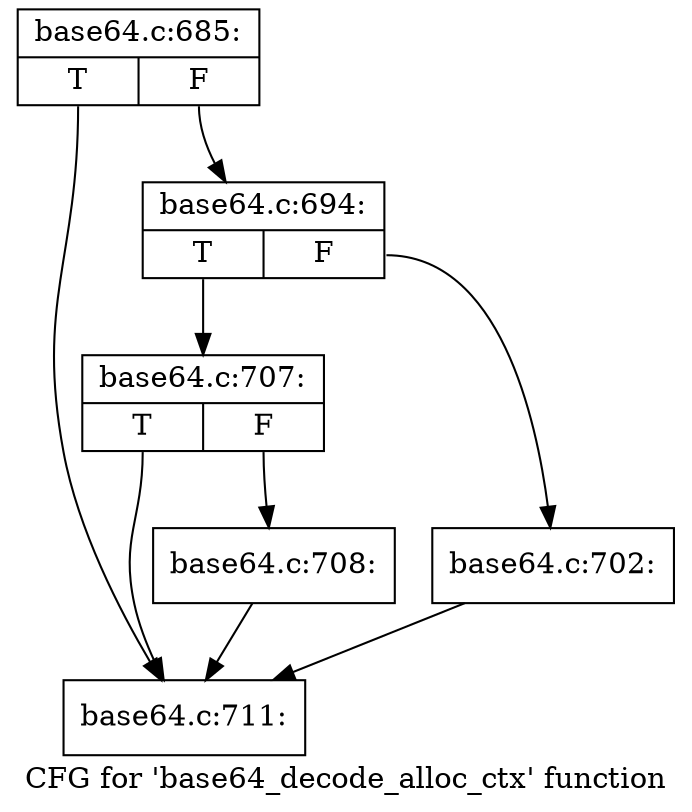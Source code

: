 digraph "CFG for 'base64_decode_alloc_ctx' function" {
	label="CFG for 'base64_decode_alloc_ctx' function";

	Node0xd27a6e0 [shape=record,label="{base64.c:685:|{<s0>T|<s1>F}}"];
	Node0xd27a6e0:s0 -> Node0xd2e8b50;
	Node0xd27a6e0:s1 -> Node0xd2e8650;
	Node0xd2e8650 [shape=record,label="{base64.c:694:|{<s0>T|<s1>F}}"];
	Node0xd2e8650:s0 -> Node0xd2e8da0;
	Node0xd2e8650:s1 -> Node0xd2e8d30;
	Node0xd2e8d30 [shape=record,label="{base64.c:702:}"];
	Node0xd2e8d30 -> Node0xd2e8b50;
	Node0xd2e8da0 [shape=record,label="{base64.c:707:|{<s0>T|<s1>F}}"];
	Node0xd2e8da0:s0 -> Node0xd2e8b50;
	Node0xd2e8da0:s1 -> Node0xd28a8b0;
	Node0xd28a8b0 [shape=record,label="{base64.c:708:}"];
	Node0xd28a8b0 -> Node0xd2e8b50;
	Node0xd2e8b50 [shape=record,label="{base64.c:711:}"];
}
